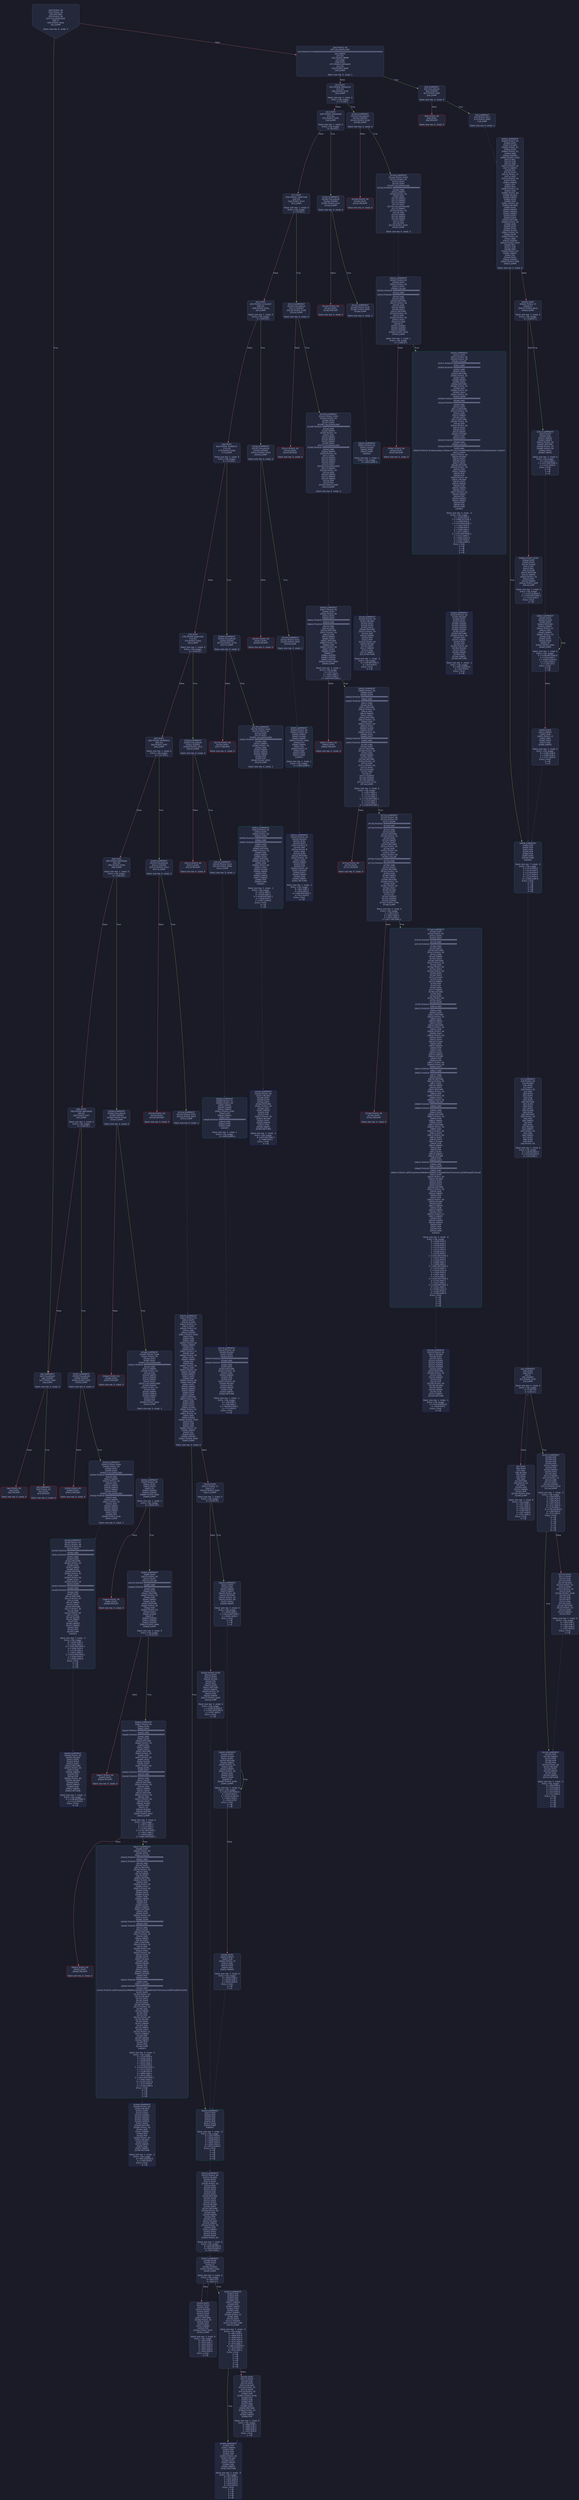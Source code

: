 digraph G {
    node [shape=box, style="filled, rounded", color="#565f89", fontcolor="#c0caf5", fontname="Helvetica", fillcolor="#24283b"];
    edge [color="#414868", fontcolor="#c0caf5", fontname="Helvetica"];
    bgcolor="#1a1b26";
    0 [ label = "[00] PUSH1 60
[02] PUSH1 40
[04] MSTORE
[05] PUSH1 04
[07] CALLDATASIZE
[08] LT
[09] PUSH2 00a4
[0c] JUMPI

Stack size req: 0, sizeΔ: 0
" shape = invhouse]
    1 [ label = "[0d] PUSH1 00
[0f] CALLDATALOAD
[10] PUSH29 0100000000000000000000000000000000000000000000000000000000
[2e] SWAP1
[2f] DIV
[30] PUSH4 ffffffff
[35] AND
[36] DUP1
[37] PUSH4 06fdde03
[3c] EQ
[3d] PUSH2 00b4
[40] JUMPI

Stack size req: 0, sizeΔ: 1
"]
    2 [ label = "[41] DUP1
[42] PUSH4 095ea7b3
[47] EQ
[48] PUSH2 0142
[4b] JUMPI

Stack size req: 1, sizeΔ: 0
Entry->Op usage:
	0->71:EQ:1
"]
    3 [ label = "[4c] DUP1
[4d] PUSH4 18160ddd
[52] EQ
[53] PUSH2 019c
[56] JUMPI

Stack size req: 1, sizeΔ: 0
Entry->Op usage:
	0->82:EQ:1
"]
    4 [ label = "[57] DUP1
[58] PUSH4 23b872dd
[5d] EQ
[5e] PUSH2 01c5
[61] JUMPI

Stack size req: 1, sizeΔ: 0
Entry->Op usage:
	0->93:EQ:1
"]
    5 [ label = "[62] DUP1
[63] PUSH4 313ce567
[68] EQ
[69] PUSH2 023e
[6c] JUMPI

Stack size req: 1, sizeΔ: 0
Entry->Op usage:
	0->104:EQ:1
"]
    6 [ label = "[6d] DUP1
[6e] PUSH4 70a08231
[73] EQ
[74] PUSH2 026d
[77] JUMPI

Stack size req: 1, sizeΔ: 0
Entry->Op usage:
	0->115:EQ:1
"]
    7 [ label = "[78] DUP1
[79] PUSH4 8da5cb5b
[7e] EQ
[7f] PUSH2 02ba
[82] JUMPI

Stack size req: 1, sizeΔ: 0
Entry->Op usage:
	0->126:EQ:1
"]
    8 [ label = "[83] DUP1
[84] PUSH4 95d89b41
[89] EQ
[8a] PUSH2 030f
[8d] JUMPI

Stack size req: 1, sizeΔ: 0
Entry->Op usage:
	0->137:EQ:1
"]
    9 [ label = "[8e] DUP1
[8f] PUSH4 a9059cbb
[94] EQ
[95] PUSH2 039d
[98] JUMPI

Stack size req: 1, sizeΔ: 0
Entry->Op usage:
	0->148:EQ:1
"]
    10 [ label = "[99] DUP1
[9a] PUSH4 dd62ed3e
[9f] EQ
[a0] PUSH2 03f7
[a3] JUMPI

Stack size req: 1, sizeΔ: 0
Entry->Op usage:
	0->159:EQ:1
"]
    11 [ label = "[a4] JUMPDEST
[a5] CALLVALUE
[a6] ISZERO
[a7] PUSH2 00af
[aa] JUMPI

Stack size req: 0, sizeΔ: 0
"]
    12 [ label = "[ab] PUSH1 00
[ad] DUP1
[ae] REVERT

Stack size req: 0, sizeΔ: 0
" color = "red"]
    13 [ label = "[af] JUMPDEST
[b0] PUSH1 00
[b2] DUP1
[b3] REVERT

Stack size req: 0, sizeΔ: 0
" color = "red"]
    14 [ label = "[b4] JUMPDEST
[b5] CALLVALUE
[b6] ISZERO
[b7] PUSH2 00bf
[ba] JUMPI

Stack size req: 0, sizeΔ: 0
"]
    15 [ label = "[bb] PUSH1 00
[bd] DUP1
[be] REVERT

Stack size req: 0, sizeΔ: 0
" color = "red"]
    16 [ label = "[bf] JUMPDEST
[c0] PUSH2 00c7
[c3] PUSH2 0463
[c6] JUMP

Stack size req: 0, sizeΔ: 1
"]
    17 [ label = "[c7] JUMPDEST
[c8] PUSH1 40
[ca] MLOAD
[cb] DUP1
[cc] DUP1
[cd] PUSH1 20
[cf] ADD
[d0] DUP3
[d1] DUP2
[d2] SUB
[d3] DUP3
[d4] MSTORE
[d5] DUP4
[d6] DUP2
[d7] DUP2
[d8] MLOAD
[d9] DUP2
[da] MSTORE
[db] PUSH1 20
[dd] ADD
[de] SWAP2
[df] POP
[e0] DUP1
[e1] MLOAD
[e2] SWAP1
[e3] PUSH1 20
[e5] ADD
[e6] SWAP1
[e7] DUP1
[e8] DUP4
[e9] DUP4
[ea] PUSH1 00

Stack size req: 1, sizeΔ: 9
Entry->Op usage:
	0->216:MLOAD:0
	0->225:MLOAD:0
	0->229:ADD:1
"]
    18 [ label = "[ec] JUMPDEST
[ed] DUP4
[ee] DUP2
[ef] LT
[f0] ISZERO
[f1] PUSH2 0107
[f4] JUMPI

Stack size req: 4, sizeΔ: 0
Entry->Op usage:
	0->239:LT:0
	3->239:LT:1
"]
    19 [ label = "[f5] DUP1
[f6] DUP3
[f7] ADD
[f8] MLOAD
[f9] DUP2
[fa] DUP5
[fb] ADD
[fc] MSTORE
[fd] PUSH1 20
[ff] DUP2
[0100] ADD
[0101] SWAP1
[0102] POP
[0103] PUSH2 00ec
[0106] JUMP

Stack size req: 3, sizeΔ: 0
Entry->Op usage:
	0->247:ADD:1
	0->251:ADD:1
	0->256:ADD:0
	0->258:POP:0
	1->247:ADD:0
	2->251:ADD:0
Entry->Exit:
	0->😵
"]
    20 [ label = "[0107] JUMPDEST
[0108] POP
[0109] POP
[010a] POP
[010b] POP
[010c] SWAP1
[010d] POP
[010e] SWAP1
[010f] DUP2
[0110] ADD
[0111] SWAP1
[0112] PUSH1 1f
[0114] AND
[0115] DUP1
[0116] ISZERO
[0117] PUSH2 0134
[011a] JUMPI

Stack size req: 7, sizeΔ: -5
Entry->Op usage:
	0->264:POP:0
	1->265:POP:0
	2->266:POP:0
	3->267:POP:0
	4->272:ADD:0
	4->276:AND:1
	4->278:ISZERO:0
	5->269:POP:0
	6->272:ADD:1
Entry->Exit:
	0->😵
	1->😵
	2->😵
	3->😵
	4->0
	5->😵
	6->😵
"]
    21 [ label = "[011b] DUP1
[011c] DUP3
[011d] SUB
[011e] DUP1
[011f] MLOAD
[0120] PUSH1 01
[0122] DUP4
[0123] PUSH1 20
[0125] SUB
[0126] PUSH2 0100
[0129] EXP
[012a] SUB
[012b] NOT
[012c] AND
[012d] DUP2
[012e] MSTORE
[012f] PUSH1 20
[0131] ADD
[0132] SWAP2
[0133] POP

Stack size req: 2, sizeΔ: 0
Entry->Op usage:
	0->285:SUB:1
	0->293:SUB:1
	1->285:SUB:0
	1->307:POP:0
Entry->Exit:
	1->😵
"]
    22 [ label = "[0134] JUMPDEST
[0135] POP
[0136] SWAP3
[0137] POP
[0138] POP
[0139] POP
[013a] PUSH1 40
[013c] MLOAD
[013d] DUP1
[013e] SWAP2
[013f] SUB
[0140] SWAP1
[0141] RETURN

Stack size req: 5, sizeΔ: -5
Entry->Op usage:
	0->309:POP:0
	1->319:SUB:0
	2->312:POP:0
	3->313:POP:0
	4->311:POP:0
Entry->Exit:
	0->😵
	1->😵
	2->😵
	3->😵
	4->😵
" color = "darkblue"]
    23 [ label = "[0142] JUMPDEST
[0143] CALLVALUE
[0144] ISZERO
[0145] PUSH2 014d
[0148] JUMPI

Stack size req: 0, sizeΔ: 0
"]
    24 [ label = "[0149] PUSH1 00
[014b] DUP1
[014c] REVERT

Stack size req: 0, sizeΔ: 0
" color = "red"]
    25 [ label = "[014d] JUMPDEST
[014e] PUSH2 0182
[0151] PUSH1 04
[0153] DUP1
[0154] DUP1
[0155] CALLDATALOAD
[0156] PUSH20 ffffffffffffffffffffffffffffffffffffffff
[016b] AND
[016c] SWAP1
[016d] PUSH1 20
[016f] ADD
[0170] SWAP1
[0171] SWAP2
[0172] SWAP1
[0173] DUP1
[0174] CALLDATALOAD
[0175] SWAP1
[0176] PUSH1 20
[0178] ADD
[0179] SWAP1
[017a] SWAP2
[017b] SWAP1
[017c] POP
[017d] POP
[017e] PUSH2 0501
[0181] JUMP

Stack size req: 0, sizeΔ: 3
"]
    26 [ label = "[0182] JUMPDEST
[0183] PUSH1 40
[0185] MLOAD
[0186] DUP1
[0187] DUP3
[0188] ISZERO
[0189] ISZERO
[018a] ISZERO
[018b] ISZERO
[018c] DUP2
[018d] MSTORE
[018e] PUSH1 20
[0190] ADD
[0191] SWAP2
[0192] POP
[0193] POP
[0194] PUSH1 40
[0196] MLOAD
[0197] DUP1
[0198] SWAP2
[0199] SUB
[019a] SWAP1
[019b] RETURN

Stack size req: 1, sizeΔ: -1
Entry->Op usage:
	0->392:ISZERO:0
	0->402:POP:0
Entry->Exit:
	0->😵
" color = "darkblue"]
    27 [ label = "[019c] JUMPDEST
[019d] CALLVALUE
[019e] ISZERO
[019f] PUSH2 01a7
[01a2] JUMPI

Stack size req: 0, sizeΔ: 0
"]
    28 [ label = "[01a3] PUSH1 00
[01a5] DUP1
[01a6] REVERT

Stack size req: 0, sizeΔ: 0
" color = "red"]
    29 [ label = "[01a7] JUMPDEST
[01a8] PUSH2 01af
[01ab] PUSH2 0640
[01ae] JUMP

Stack size req: 0, sizeΔ: 1
"]
    30 [ label = "[01af] JUMPDEST
[01b0] PUSH1 40
[01b2] MLOAD
[01b3] DUP1
[01b4] DUP3
[01b5] DUP2
[01b6] MSTORE
[01b7] PUSH1 20
[01b9] ADD
[01ba] SWAP2
[01bb] POP
[01bc] POP
[01bd] PUSH1 40
[01bf] MLOAD
[01c0] DUP1
[01c1] SWAP2
[01c2] SUB
[01c3] SWAP1
[01c4] RETURN

Stack size req: 1, sizeΔ: -1
Entry->Op usage:
	0->438:MSTORE:1
	0->443:POP:0
Entry->Exit:
	0->😵
" color = "darkblue"]
    31 [ label = "[01c5] JUMPDEST
[01c6] CALLVALUE
[01c7] ISZERO
[01c8] PUSH2 01d0
[01cb] JUMPI

Stack size req: 0, sizeΔ: 0
"]
    32 [ label = "[01cc] PUSH1 00
[01ce] DUP1
[01cf] REVERT

Stack size req: 0, sizeΔ: 0
" color = "red"]
    33 [ label = "[01d0] JUMPDEST
[01d1] PUSH2 0224
[01d4] PUSH1 04
[01d6] DUP1
[01d7] DUP1
[01d8] CALLDATALOAD
[01d9] PUSH20 ffffffffffffffffffffffffffffffffffffffff
[01ee] AND
[01ef] SWAP1
[01f0] PUSH1 20
[01f2] ADD
[01f3] SWAP1
[01f4] SWAP2
[01f5] SWAP1
[01f6] DUP1
[01f7] CALLDATALOAD
[01f8] PUSH20 ffffffffffffffffffffffffffffffffffffffff
[020d] AND
[020e] SWAP1
[020f] PUSH1 20
[0211] ADD
[0212] SWAP1
[0213] SWAP2
[0214] SWAP1
[0215] DUP1
[0216] CALLDATALOAD
[0217] SWAP1
[0218] PUSH1 20
[021a] ADD
[021b] SWAP1
[021c] SWAP2
[021d] SWAP1
[021e] POP
[021f] POP
[0220] PUSH2 0646
[0223] JUMP

Stack size req: 0, sizeΔ: 4
"]
    34 [ label = "[0224] JUMPDEST
[0225] PUSH1 40
[0227] MLOAD
[0228] DUP1
[0229] DUP3
[022a] ISZERO
[022b] ISZERO
[022c] ISZERO
[022d] ISZERO
[022e] DUP2
[022f] MSTORE
[0230] PUSH1 20
[0232] ADD
[0233] SWAP2
[0234] POP
[0235] POP
[0236] PUSH1 40
[0238] MLOAD
[0239] DUP1
[023a] SWAP2
[023b] SUB
[023c] SWAP1
[023d] RETURN

Stack size req: 1, sizeΔ: -1
Entry->Op usage:
	0->554:ISZERO:0
	0->564:POP:0
Entry->Exit:
	0->😵
" color = "darkblue"]
    35 [ label = "[023e] JUMPDEST
[023f] CALLVALUE
[0240] ISZERO
[0241] PUSH2 0249
[0244] JUMPI

Stack size req: 0, sizeΔ: 0
"]
    36 [ label = "[0245] PUSH1 00
[0247] DUP1
[0248] REVERT

Stack size req: 0, sizeΔ: 0
" color = "red"]
    37 [ label = "[0249] JUMPDEST
[024a] PUSH2 0251
[024d] PUSH2 093f
[0250] JUMP

Stack size req: 0, sizeΔ: 1
"]
    38 [ label = "[0251] JUMPDEST
[0252] PUSH1 40
[0254] MLOAD
[0255] DUP1
[0256] DUP3
[0257] PUSH1 ff
[0259] AND
[025a] PUSH1 ff
[025c] AND
[025d] DUP2
[025e] MSTORE
[025f] PUSH1 20
[0261] ADD
[0262] SWAP2
[0263] POP
[0264] POP
[0265] PUSH1 40
[0267] MLOAD
[0268] DUP1
[0269] SWAP2
[026a] SUB
[026b] SWAP1
[026c] RETURN

Stack size req: 1, sizeΔ: -1
Entry->Op usage:
	0->601:AND:1
	0->604:AND:1
	0->606:MSTORE:1
	0->611:POP:0
Entry->Exit:
	0->😵
" color = "darkblue"]
    39 [ label = "[026d] JUMPDEST
[026e] CALLVALUE
[026f] ISZERO
[0270] PUSH2 0278
[0273] JUMPI

Stack size req: 0, sizeΔ: 0
"]
    40 [ label = "[0274] PUSH1 00
[0276] DUP1
[0277] REVERT

Stack size req: 0, sizeΔ: 0
" color = "red"]
    41 [ label = "[0278] JUMPDEST
[0279] PUSH2 02a4
[027c] PUSH1 04
[027e] DUP1
[027f] DUP1
[0280] CALLDATALOAD
[0281] PUSH20 ffffffffffffffffffffffffffffffffffffffff
[0296] AND
[0297] SWAP1
[0298] PUSH1 20
[029a] ADD
[029b] SWAP1
[029c] SWAP2
[029d] SWAP1
[029e] POP
[029f] POP
[02a0] PUSH2 0952
[02a3] JUMP

Stack size req: 0, sizeΔ: 2
"]
    42 [ label = "[02a4] JUMPDEST
[02a5] PUSH1 40
[02a7] MLOAD
[02a8] DUP1
[02a9] DUP3
[02aa] DUP2
[02ab] MSTORE
[02ac] PUSH1 20
[02ae] ADD
[02af] SWAP2
[02b0] POP
[02b1] POP
[02b2] PUSH1 40
[02b4] MLOAD
[02b5] DUP1
[02b6] SWAP2
[02b7] SUB
[02b8] SWAP1
[02b9] RETURN

Stack size req: 1, sizeΔ: -1
Entry->Op usage:
	0->683:MSTORE:1
	0->688:POP:0
Entry->Exit:
	0->😵
" color = "darkblue"]
    43 [ label = "[02ba] JUMPDEST
[02bb] CALLVALUE
[02bc] ISZERO
[02bd] PUSH2 02c5
[02c0] JUMPI

Stack size req: 0, sizeΔ: 0
"]
    44 [ label = "[02c1] PUSH1 00
[02c3] DUP1
[02c4] REVERT

Stack size req: 0, sizeΔ: 0
" color = "red"]
    45 [ label = "[02c5] JUMPDEST
[02c6] PUSH2 02cd
[02c9] PUSH2 099a
[02cc] JUMP

Stack size req: 0, sizeΔ: 1
"]
    46 [ label = "[02cd] JUMPDEST
[02ce] PUSH1 40
[02d0] MLOAD
[02d1] DUP1
[02d2] DUP3
[02d3] PUSH20 ffffffffffffffffffffffffffffffffffffffff
[02e8] AND
[02e9] PUSH20 ffffffffffffffffffffffffffffffffffffffff
[02fe] AND
[02ff] DUP2
[0300] MSTORE
[0301] PUSH1 20
[0303] ADD
[0304] SWAP2
[0305] POP
[0306] POP
[0307] PUSH1 40
[0309] MLOAD
[030a] DUP1
[030b] SWAP2
[030c] SUB
[030d] SWAP1
[030e] RETURN

Stack size req: 1, sizeΔ: -1
Entry->Op usage:
	0->744:AND:1
	0->766:AND:1
	0->768:MSTORE:1
	0->773:POP:0
Entry->Exit:
	0->😵
" color = "darkblue"]
    47 [ label = "[030f] JUMPDEST
[0310] CALLVALUE
[0311] ISZERO
[0312] PUSH2 031a
[0315] JUMPI

Stack size req: 0, sizeΔ: 0
"]
    48 [ label = "[0316] PUSH1 00
[0318] DUP1
[0319] REVERT

Stack size req: 0, sizeΔ: 0
" color = "red"]
    49 [ label = "[031a] JUMPDEST
[031b] PUSH2 0322
[031e] PUSH2 09c0
[0321] JUMP

Stack size req: 0, sizeΔ: 1
"]
    50 [ label = "[0322] JUMPDEST
[0323] PUSH1 40
[0325] MLOAD
[0326] DUP1
[0327] DUP1
[0328] PUSH1 20
[032a] ADD
[032b] DUP3
[032c] DUP2
[032d] SUB
[032e] DUP3
[032f] MSTORE
[0330] DUP4
[0331] DUP2
[0332] DUP2
[0333] MLOAD
[0334] DUP2
[0335] MSTORE
[0336] PUSH1 20
[0338] ADD
[0339] SWAP2
[033a] POP
[033b] DUP1
[033c] MLOAD
[033d] SWAP1
[033e] PUSH1 20
[0340] ADD
[0341] SWAP1
[0342] DUP1
[0343] DUP4
[0344] DUP4
[0345] PUSH1 00

Stack size req: 1, sizeΔ: 9
Entry->Op usage:
	0->819:MLOAD:0
	0->828:MLOAD:0
	0->832:ADD:1
"]
    51 [ label = "[0347] JUMPDEST
[0348] DUP4
[0349] DUP2
[034a] LT
[034b] ISZERO
[034c] PUSH2 0362
[034f] JUMPI

Stack size req: 4, sizeΔ: 0
Entry->Op usage:
	0->842:LT:0
	3->842:LT:1
"]
    52 [ label = "[0350] DUP1
[0351] DUP3
[0352] ADD
[0353] MLOAD
[0354] DUP2
[0355] DUP5
[0356] ADD
[0357] MSTORE
[0358] PUSH1 20
[035a] DUP2
[035b] ADD
[035c] SWAP1
[035d] POP
[035e] PUSH2 0347
[0361] JUMP

Stack size req: 3, sizeΔ: 0
Entry->Op usage:
	0->850:ADD:1
	0->854:ADD:1
	0->859:ADD:0
	0->861:POP:0
	1->850:ADD:0
	2->854:ADD:0
Entry->Exit:
	0->😵
"]
    53 [ label = "[0362] JUMPDEST
[0363] POP
[0364] POP
[0365] POP
[0366] POP
[0367] SWAP1
[0368] POP
[0369] SWAP1
[036a] DUP2
[036b] ADD
[036c] SWAP1
[036d] PUSH1 1f
[036f] AND
[0370] DUP1
[0371] ISZERO
[0372] PUSH2 038f
[0375] JUMPI

Stack size req: 7, sizeΔ: -5
Entry->Op usage:
	0->867:POP:0
	1->868:POP:0
	2->869:POP:0
	3->870:POP:0
	4->875:ADD:0
	4->879:AND:1
	4->881:ISZERO:0
	5->872:POP:0
	6->875:ADD:1
Entry->Exit:
	0->😵
	1->😵
	2->😵
	3->😵
	4->0
	5->😵
	6->😵
"]
    54 [ label = "[0376] DUP1
[0377] DUP3
[0378] SUB
[0379] DUP1
[037a] MLOAD
[037b] PUSH1 01
[037d] DUP4
[037e] PUSH1 20
[0380] SUB
[0381] PUSH2 0100
[0384] EXP
[0385] SUB
[0386] NOT
[0387] AND
[0388] DUP2
[0389] MSTORE
[038a] PUSH1 20
[038c] ADD
[038d] SWAP2
[038e] POP

Stack size req: 2, sizeΔ: 0
Entry->Op usage:
	0->888:SUB:1
	0->896:SUB:1
	1->888:SUB:0
	1->910:POP:0
Entry->Exit:
	1->😵
"]
    55 [ label = "[038f] JUMPDEST
[0390] POP
[0391] SWAP3
[0392] POP
[0393] POP
[0394] POP
[0395] PUSH1 40
[0397] MLOAD
[0398] DUP1
[0399] SWAP2
[039a] SUB
[039b] SWAP1
[039c] RETURN

Stack size req: 5, sizeΔ: -5
Entry->Op usage:
	0->912:POP:0
	1->922:SUB:0
	2->915:POP:0
	3->916:POP:0
	4->914:POP:0
Entry->Exit:
	0->😵
	1->😵
	2->😵
	3->😵
	4->😵
" color = "darkblue"]
    56 [ label = "[039d] JUMPDEST
[039e] CALLVALUE
[039f] ISZERO
[03a0] PUSH2 03a8
[03a3] JUMPI

Stack size req: 0, sizeΔ: 0
"]
    57 [ label = "[03a4] PUSH1 00
[03a6] DUP1
[03a7] REVERT

Stack size req: 0, sizeΔ: 0
" color = "red"]
    58 [ label = "[03a8] JUMPDEST
[03a9] PUSH2 03dd
[03ac] PUSH1 04
[03ae] DUP1
[03af] DUP1
[03b0] CALLDATALOAD
[03b1] PUSH20 ffffffffffffffffffffffffffffffffffffffff
[03c6] AND
[03c7] SWAP1
[03c8] PUSH1 20
[03ca] ADD
[03cb] SWAP1
[03cc] SWAP2
[03cd] SWAP1
[03ce] DUP1
[03cf] CALLDATALOAD
[03d0] SWAP1
[03d1] PUSH1 20
[03d3] ADD
[03d4] SWAP1
[03d5] SWAP2
[03d6] SWAP1
[03d7] POP
[03d8] POP
[03d9] PUSH2 0a5e
[03dc] JUMP

Stack size req: 0, sizeΔ: 3
"]
    59 [ label = "[03dd] JUMPDEST
[03de] PUSH1 40
[03e0] MLOAD
[03e1] DUP1
[03e2] DUP3
[03e3] ISZERO
[03e4] ISZERO
[03e5] ISZERO
[03e6] ISZERO
[03e7] DUP2
[03e8] MSTORE
[03e9] PUSH1 20
[03eb] ADD
[03ec] SWAP2
[03ed] POP
[03ee] POP
[03ef] PUSH1 40
[03f1] MLOAD
[03f2] DUP1
[03f3] SWAP2
[03f4] SUB
[03f5] SWAP1
[03f6] RETURN

Stack size req: 1, sizeΔ: -1
Entry->Op usage:
	0->995:ISZERO:0
	0->1005:POP:0
Entry->Exit:
	0->😵
" color = "darkblue"]
    60 [ label = "[03f7] JUMPDEST
[03f8] CALLVALUE
[03f9] ISZERO
[03fa] PUSH2 0402
[03fd] JUMPI

Stack size req: 0, sizeΔ: 0
"]
    61 [ label = "[03fe] PUSH1 00
[0400] DUP1
[0401] REVERT

Stack size req: 0, sizeΔ: 0
" color = "red"]
    62 [ label = "[0402] JUMPDEST
[0403] PUSH2 044d
[0406] PUSH1 04
[0408] DUP1
[0409] DUP1
[040a] CALLDATALOAD
[040b] PUSH20 ffffffffffffffffffffffffffffffffffffffff
[0420] AND
[0421] SWAP1
[0422] PUSH1 20
[0424] ADD
[0425] SWAP1
[0426] SWAP2
[0427] SWAP1
[0428] DUP1
[0429] CALLDATALOAD
[042a] PUSH20 ffffffffffffffffffffffffffffffffffffffff
[043f] AND
[0440] SWAP1
[0441] PUSH1 20
[0443] ADD
[0444] SWAP1
[0445] SWAP2
[0446] SWAP1
[0447] POP
[0448] POP
[0449] PUSH2 0c4e
[044c] JUMP

Stack size req: 0, sizeΔ: 3
"]
    63 [ label = "[044d] JUMPDEST
[044e] PUSH1 40
[0450] MLOAD
[0451] DUP1
[0452] DUP3
[0453] DUP2
[0454] MSTORE
[0455] PUSH1 20
[0457] ADD
[0458] SWAP2
[0459] POP
[045a] POP
[045b] PUSH1 40
[045d] MLOAD
[045e] DUP1
[045f] SWAP2
[0460] SUB
[0461] SWAP1
[0462] RETURN

Stack size req: 1, sizeΔ: -1
Entry->Op usage:
	0->1108:MSTORE:1
	0->1113:POP:0
Entry->Exit:
	0->😵
" color = "darkblue"]
    64 [ label = "[0463] JUMPDEST
[0464] PUSH1 02
[0466] DUP1
[0467] SLOAD
[0468] PUSH1 01
[046a] DUP2
[046b] PUSH1 01
[046d] AND
[046e] ISZERO
[046f] PUSH2 0100
[0472] MUL
[0473] SUB
[0474] AND
[0475] PUSH1 02
[0477] SWAP1
[0478] DIV
[0479] DUP1
[047a] PUSH1 1f
[047c] ADD
[047d] PUSH1 20
[047f] DUP1
[0480] SWAP2
[0481] DIV
[0482] MUL
[0483] PUSH1 20
[0485] ADD
[0486] PUSH1 40
[0488] MLOAD
[0489] SWAP1
[048a] DUP2
[048b] ADD
[048c] PUSH1 40
[048e] MSTORE
[048f] DUP1
[0490] SWAP3
[0491] SWAP2
[0492] SWAP1
[0493] DUP2
[0494] DUP2
[0495] MSTORE
[0496] PUSH1 20
[0498] ADD
[0499] DUP3
[049a] DUP1
[049b] SLOAD
[049c] PUSH1 01
[049e] DUP2
[049f] PUSH1 01
[04a1] AND
[04a2] ISZERO
[04a3] PUSH2 0100
[04a6] MUL
[04a7] SUB
[04a8] AND
[04a9] PUSH1 02
[04ab] SWAP1
[04ac] DIV
[04ad] DUP1
[04ae] ISZERO
[04af] PUSH2 04f9
[04b2] JUMPI

Stack size req: 0, sizeΔ: 6
"]
    65 [ label = "[04b3] DUP1
[04b4] PUSH1 1f
[04b6] LT
[04b7] PUSH2 04ce
[04ba] JUMPI

Stack size req: 1, sizeΔ: 0
Entry->Op usage:
	0->1206:LT:1
"]
    66 [ label = "[04bb] PUSH2 0100
[04be] DUP1
[04bf] DUP4
[04c0] SLOAD
[04c1] DIV
[04c2] MUL
[04c3] DUP4
[04c4] MSTORE
[04c5] SWAP2
[04c6] PUSH1 20
[04c8] ADD
[04c9] SWAP2
[04ca] PUSH2 04f9
[04cd] JUMP

Stack size req: 3, sizeΔ: 0
Entry->Op usage:
	1->1216:SLOAD:0
	2->1220:MSTORE:0
	2->1224:ADD:1
Entry->Exit:
	2->😵
"]
    67 [ label = "[04ce] JUMPDEST
[04cf] DUP3
[04d0] ADD
[04d1] SWAP2
[04d2] SWAP1
[04d3] PUSH1 00
[04d5] MSTORE
[04d6] PUSH1 20
[04d8] PUSH1 00
[04da] SHA3
[04db] SWAP1

Stack size req: 3, sizeΔ: 0
Entry->Op usage:
	0->1232:ADD:1
	1->1237:MSTORE:1
	2->1232:ADD:0
Entry->Exit:
	0->😵
	1->😵
	2->0
"]
    68 [ label = "[04dc] JUMPDEST
[04dd] DUP2
[04de] SLOAD
[04df] DUP2
[04e0] MSTORE
[04e1] SWAP1
[04e2] PUSH1 01
[04e4] ADD
[04e5] SWAP1
[04e6] PUSH1 20
[04e8] ADD
[04e9] DUP1
[04ea] DUP4
[04eb] GT
[04ec] PUSH2 04dc
[04ef] JUMPI

Stack size req: 3, sizeΔ: 0
Entry->Op usage:
	0->1248:MSTORE:0
	0->1256:ADD:1
	1->1246:SLOAD:0
	1->1252:ADD:1
	2->1259:GT:0
Entry->Exit:
	0->😵
	1->😵
"]
    69 [ label = "[04f0] DUP3
[04f1] SWAP1
[04f2] SUB
[04f3] PUSH1 1f
[04f5] AND
[04f6] DUP3
[04f7] ADD
[04f8] SWAP2

Stack size req: 3, sizeΔ: 0
Entry->Op usage:
	0->1266:SUB:0
	2->1266:SUB:1
	2->1271:ADD:0
Entry->Exit:
	0->😵
	2->0
"]
    70 [ label = "[04f9] JUMPDEST
[04fa] POP
[04fb] POP
[04fc] POP
[04fd] POP
[04fe] POP
[04ff] DUP2
[0500] JUMP
Indirect!

Stack size req: 7, sizeΔ: -5
Entry->Op usage:
	0->1274:POP:0
	1->1275:POP:0
	2->1276:POP:0
	3->1277:POP:0
	4->1278:POP:0
	6->1280:JUMP:0
Entry->Exit:
	0->😵
	1->😵
	2->😵
	3->😵
	4->😵
" color = "teal"]
    71 [ label = "[0501] JUMPDEST
[0502] PUSH1 00
[0504] DUP2
[0505] PUSH1 00
[0507] DUP1
[0508] CALLER
[0509] PUSH20 ffffffffffffffffffffffffffffffffffffffff
[051e] AND
[051f] PUSH20 ffffffffffffffffffffffffffffffffffffffff
[0534] AND
[0535] DUP2
[0536] MSTORE
[0537] PUSH1 20
[0539] ADD
[053a] SWAP1
[053b] DUP2
[053c] MSTORE
[053d] PUSH1 20
[053f] ADD
[0540] PUSH1 00
[0542] SHA3
[0543] SLOAD
[0544] LT
[0545] ISZERO
[0546] ISZERO
[0547] ISZERO
[0548] PUSH2 0550
[054b] JUMPI

Stack size req: 1, sizeΔ: 1
Entry->Op usage:
	0->1348:LT:1
"]
    72 [ label = "[054c] PUSH1 00
[054e] DUP1
[054f] REVERT

Stack size req: 0, sizeΔ: 0
" color = "red"]
    73 [ label = "[0550] JUMPDEST
[0551] DUP2
[0552] PUSH1 06
[0554] PUSH1 00
[0556] CALLER
[0557] PUSH20 ffffffffffffffffffffffffffffffffffffffff
[056c] AND
[056d] PUSH20 ffffffffffffffffffffffffffffffffffffffff
[0582] AND
[0583] DUP2
[0584] MSTORE
[0585] PUSH1 20
[0587] ADD
[0588] SWAP1
[0589] DUP2
[058a] MSTORE
[058b] PUSH1 20
[058d] ADD
[058e] PUSH1 00
[0590] SHA3
[0591] PUSH1 00
[0593] DUP6
[0594] PUSH20 ffffffffffffffffffffffffffffffffffffffff
[05a9] AND
[05aa] PUSH20 ffffffffffffffffffffffffffffffffffffffff
[05bf] AND
[05c0] DUP2
[05c1] MSTORE
[05c2] PUSH1 20
[05c4] ADD
[05c5] SWAP1
[05c6] DUP2
[05c7] MSTORE
[05c8] PUSH1 20
[05ca] ADD
[05cb] PUSH1 00
[05cd] SHA3
[05ce] DUP2
[05cf] SWAP1
[05d0] SSTORE
[05d1] POP
[05d2] DUP3
[05d3] PUSH20 ffffffffffffffffffffffffffffffffffffffff
[05e8] AND
[05e9] CALLER
[05ea] PUSH20 ffffffffffffffffffffffffffffffffffffffff
[05ff] AND
[0600] PUSH32 8c5be1e5ebec7d5bd14f71427d1e84f3dd0314c0f7b2291e5b200ac8c7c3b925
[0621] DUP5
[0622] PUSH1 40
[0624] MLOAD
[0625] DUP1
[0626] DUP3
[0627] DUP2
[0628] MSTORE
[0629] PUSH1 20
[062b] ADD
[062c] SWAP2
[062d] POP
[062e] POP
[062f] PUSH1 40
[0631] MLOAD
[0632] DUP1
[0633] SWAP2
[0634] SUB
[0635] SWAP1
[0636] LOG3
[0637] PUSH1 01
[0639] SWAP1
[063a] POP
[063b] SWAP3
[063c] SWAP2
[063d] POP
[063e] POP
[063f] JUMP
Indirect!

Stack size req: 4, sizeΔ: -3
Entry->Op usage:
	0->1594:POP:0
	1->1488:SSTORE:1
	1->1489:POP:0
	1->1576:MSTORE:1
	1->1581:POP:0
	1->1598:POP:0
	2->1449:AND:1
	2->1471:AND:1
	2->1473:MSTORE:1
	2->1512:AND:1
	2->1590:LOG3:4
	2->1597:POP:0
	3->1599:JUMP:0
Entry->Exit:
	0->😵
	1->😵
	2->😵
	3->😵
" color = "teal"]
    74 [ label = "[0640] JUMPDEST
[0641] PUSH1 05
[0643] SLOAD
[0644] DUP2
[0645] JUMP
Indirect!

Stack size req: 1, sizeΔ: 1
Entry->Op usage:
	0->1605:JUMP:0
" color = "teal"]
    75 [ label = "[0646] JUMPDEST
[0647] PUSH1 00
[0649] DUP2
[064a] PUSH1 00
[064c] DUP1
[064d] DUP7
[064e] PUSH20 ffffffffffffffffffffffffffffffffffffffff
[0663] AND
[0664] PUSH20 ffffffffffffffffffffffffffffffffffffffff
[0679] AND
[067a] DUP2
[067b] MSTORE
[067c] PUSH1 20
[067e] ADD
[067f] SWAP1
[0680] DUP2
[0681] MSTORE
[0682] PUSH1 20
[0684] ADD
[0685] PUSH1 00
[0687] SHA3
[0688] SLOAD
[0689] LT
[068a] ISZERO
[068b] ISZERO
[068c] ISZERO
[068d] PUSH2 0695
[0690] JUMPI

Stack size req: 3, sizeΔ: 1
Entry->Op usage:
	0->1673:LT:1
	2->1635:AND:1
	2->1657:AND:1
	2->1659:MSTORE:1
"]
    76 [ label = "[0691] PUSH1 00
[0693] DUP1
[0694] REVERT

Stack size req: 0, sizeΔ: 0
" color = "red"]
    77 [ label = "[0695] JUMPDEST
[0696] PUSH1 00
[0698] DUP1
[0699] DUP5
[069a] PUSH20 ffffffffffffffffffffffffffffffffffffffff
[06af] AND
[06b0] PUSH20 ffffffffffffffffffffffffffffffffffffffff
[06c5] AND
[06c6] DUP2
[06c7] MSTORE
[06c8] PUSH1 20
[06ca] ADD
[06cb] SWAP1
[06cc] DUP2
[06cd] MSTORE
[06ce] PUSH1 20
[06d0] ADD
[06d1] PUSH1 00
[06d3] SHA3
[06d4] SLOAD
[06d5] DUP3
[06d6] PUSH1 00
[06d8] DUP1
[06d9] DUP7
[06da] PUSH20 ffffffffffffffffffffffffffffffffffffffff
[06ef] AND
[06f0] PUSH20 ffffffffffffffffffffffffffffffffffffffff
[0705] AND
[0706] DUP2
[0707] MSTORE
[0708] PUSH1 20
[070a] ADD
[070b] SWAP1
[070c] DUP2
[070d] MSTORE
[070e] PUSH1 20
[0710] ADD
[0711] PUSH1 00
[0713] SHA3
[0714] SLOAD
[0715] ADD
[0716] LT
[0717] ISZERO
[0718] ISZERO
[0719] ISZERO
[071a] PUSH2 0722
[071d] JUMPI

Stack size req: 3, sizeΔ: 0
Entry->Op usage:
	1->1813:ADD:1
	2->1711:AND:1
	2->1733:AND:1
	2->1735:MSTORE:1
	2->1775:AND:1
	2->1797:AND:1
	2->1799:MSTORE:1
"]
    78 [ label = "[071e] PUSH1 00
[0720] DUP1
[0721] REVERT

Stack size req: 0, sizeΔ: 0
" color = "red"]
    79 [ label = "[0722] JUMPDEST
[0723] PUSH1 06
[0725] PUSH1 00
[0727] DUP6
[0728] PUSH20 ffffffffffffffffffffffffffffffffffffffff
[073d] AND
[073e] PUSH20 ffffffffffffffffffffffffffffffffffffffff
[0753] AND
[0754] DUP2
[0755] MSTORE
[0756] PUSH1 20
[0758] ADD
[0759] SWAP1
[075a] DUP2
[075b] MSTORE
[075c] PUSH1 20
[075e] ADD
[075f] PUSH1 00
[0761] SHA3
[0762] PUSH1 00
[0764] CALLER
[0765] PUSH20 ffffffffffffffffffffffffffffffffffffffff
[077a] AND
[077b] PUSH20 ffffffffffffffffffffffffffffffffffffffff
[0790] AND
[0791] DUP2
[0792] MSTORE
[0793] PUSH1 20
[0795] ADD
[0796] SWAP1
[0797] DUP2
[0798] MSTORE
[0799] PUSH1 20
[079b] ADD
[079c] PUSH1 00
[079e] SHA3
[079f] SLOAD
[07a0] DUP3
[07a1] GT
[07a2] ISZERO
[07a3] ISZERO
[07a4] ISZERO
[07a5] PUSH2 07ad
[07a8] JUMPI

Stack size req: 4, sizeΔ: 0
Entry->Op usage:
	1->1953:GT:0
	3->1853:AND:1
	3->1875:AND:1
	3->1877:MSTORE:1
"]
    80 [ label = "[07a9] PUSH1 00
[07ab] DUP1
[07ac] REVERT

Stack size req: 0, sizeΔ: 0
" color = "red"]
    81 [ label = "[07ad] JUMPDEST
[07ae] DUP2
[07af] PUSH1 00
[07b1] DUP1
[07b2] DUP7
[07b3] PUSH20 ffffffffffffffffffffffffffffffffffffffff
[07c8] AND
[07c9] PUSH20 ffffffffffffffffffffffffffffffffffffffff
[07de] AND
[07df] DUP2
[07e0] MSTORE
[07e1] PUSH1 20
[07e3] ADD
[07e4] SWAP1
[07e5] DUP2
[07e6] MSTORE
[07e7] PUSH1 20
[07e9] ADD
[07ea] PUSH1 00
[07ec] SHA3
[07ed] PUSH1 00
[07ef] DUP3
[07f0] DUP3
[07f1] SLOAD
[07f2] SUB
[07f3] SWAP3
[07f4] POP
[07f5] POP
[07f6] DUP2
[07f7] SWAP1
[07f8] SSTORE
[07f9] POP
[07fa] DUP2
[07fb] PUSH1 00
[07fd] DUP1
[07fe] DUP6
[07ff] PUSH20 ffffffffffffffffffffffffffffffffffffffff
[0814] AND
[0815] PUSH20 ffffffffffffffffffffffffffffffffffffffff
[082a] AND
[082b] DUP2
[082c] MSTORE
[082d] PUSH1 20
[082f] ADD
[0830] SWAP1
[0831] DUP2
[0832] MSTORE
[0833] PUSH1 20
[0835] ADD
[0836] PUSH1 00
[0838] SHA3
[0839] PUSH1 00
[083b] DUP3
[083c] DUP3
[083d] SLOAD
[083e] ADD
[083f] SWAP3
[0840] POP
[0841] POP
[0842] DUP2
[0843] SWAP1
[0844] SSTORE
[0845] POP
[0846] DUP2
[0847] PUSH1 06
[0849] PUSH1 00
[084b] DUP7
[084c] PUSH20 ffffffffffffffffffffffffffffffffffffffff
[0861] AND
[0862] PUSH20 ffffffffffffffffffffffffffffffffffffffff
[0877] AND
[0878] DUP2
[0879] MSTORE
[087a] PUSH1 20
[087c] ADD
[087d] SWAP1
[087e] DUP2
[087f] MSTORE
[0880] PUSH1 20
[0882] ADD
[0883] PUSH1 00
[0885] SHA3
[0886] PUSH1 00
[0888] CALLER
[0889] PUSH20 ffffffffffffffffffffffffffffffffffffffff
[089e] AND
[089f] PUSH20 ffffffffffffffffffffffffffffffffffffffff
[08b4] AND
[08b5] DUP2
[08b6] MSTORE
[08b7] PUSH1 20
[08b9] ADD
[08ba] SWAP1
[08bb] DUP2
[08bc] MSTORE
[08bd] PUSH1 20
[08bf] ADD
[08c0] PUSH1 00
[08c2] SHA3
[08c3] PUSH1 00
[08c5] DUP3
[08c6] DUP3
[08c7] SLOAD
[08c8] SUB
[08c9] SWAP3
[08ca] POP
[08cb] POP
[08cc] DUP2
[08cd] SWAP1
[08ce] SSTORE
[08cf] POP
[08d0] DUP3
[08d1] PUSH20 ffffffffffffffffffffffffffffffffffffffff
[08e6] AND
[08e7] DUP5
[08e8] PUSH20 ffffffffffffffffffffffffffffffffffffffff
[08fd] AND
[08fe] PUSH32 ddf252ad1be2c89b69c2b068fc378daa952ba7f163c4a11628f55a4df523b3ef
[091f] DUP5
[0920] PUSH1 40
[0922] MLOAD
[0923] DUP1
[0924] DUP3
[0925] DUP2
[0926] MSTORE
[0927] PUSH1 20
[0929] ADD
[092a] SWAP2
[092b] POP
[092c] POP
[092d] PUSH1 40
[092f] MLOAD
[0930] DUP1
[0931] SWAP2
[0932] SUB
[0933] SWAP1
[0934] LOG3
[0935] PUSH1 01
[0937] SWAP1
[0938] POP
[0939] SWAP4
[093a] SWAP3
[093b] POP
[093c] POP
[093d] POP
[093e] JUMP
Indirect!

Stack size req: 5, sizeΔ: -4
Entry->Op usage:
	0->2360:POP:0
	1->2034:SUB:1
	1->2036:POP:0
	1->2110:ADD:1
	1->2112:POP:0
	1->2248:SUB:1
	1->2250:POP:0
	1->2342:MSTORE:1
	1->2347:POP:0
	1->2364:POP:0
	2->2068:AND:1
	2->2090:AND:1
	2->2092:MSTORE:1
	2->2278:AND:1
	2->2356:LOG3:4
	2->2365:POP:0
	3->1992:AND:1
	3->2014:AND:1
	3->2016:MSTORE:1
	3->2145:AND:1
	3->2167:AND:1
	3->2169:MSTORE:1
	3->2301:AND:1
	3->2356:LOG3:3
	3->2363:POP:0
	4->2366:JUMP:0
Entry->Exit:
	0->😵
	1->😵
	2->😵
	3->😵
	4->😵
" color = "teal"]
    82 [ label = "[093f] JUMPDEST
[0940] PUSH1 04
[0942] PUSH1 00
[0944] SWAP1
[0945] SLOAD
[0946] SWAP1
[0947] PUSH2 0100
[094a] EXP
[094b] SWAP1
[094c] DIV
[094d] PUSH1 ff
[094f] AND
[0950] DUP2
[0951] JUMP
Indirect!

Stack size req: 1, sizeΔ: 1
Entry->Op usage:
	0->2385:JUMP:0
" color = "teal"]
    83 [ label = "[0952] JUMPDEST
[0953] PUSH1 00
[0955] DUP1
[0956] PUSH1 00
[0958] DUP4
[0959] PUSH20 ffffffffffffffffffffffffffffffffffffffff
[096e] AND
[096f] PUSH20 ffffffffffffffffffffffffffffffffffffffff
[0984] AND
[0985] DUP2
[0986] MSTORE
[0987] PUSH1 20
[0989] ADD
[098a] SWAP1
[098b] DUP2
[098c] MSTORE
[098d] PUSH1 20
[098f] ADD
[0990] PUSH1 00
[0992] SHA3
[0993] SLOAD
[0994] SWAP1
[0995] POP
[0996] SWAP2
[0997] SWAP1
[0998] POP
[0999] JUMP
Indirect!

Stack size req: 2, sizeΔ: -1
Entry->Op usage:
	0->2414:AND:1
	0->2436:AND:1
	0->2438:MSTORE:1
	0->2456:POP:0
	1->2457:JUMP:0
Entry->Exit:
	0->😵
	1->😵
" color = "teal"]
    84 [ label = "[099a] JUMPDEST
[099b] PUSH1 01
[099d] PUSH1 00
[099f] SWAP1
[09a0] SLOAD
[09a1] SWAP1
[09a2] PUSH2 0100
[09a5] EXP
[09a6] SWAP1
[09a7] DIV
[09a8] PUSH20 ffffffffffffffffffffffffffffffffffffffff
[09bd] AND
[09be] DUP2
[09bf] JUMP
Indirect!

Stack size req: 1, sizeΔ: 1
Entry->Op usage:
	0->2495:JUMP:0
" color = "teal"]
    85 [ label = "[09c0] JUMPDEST
[09c1] PUSH1 03
[09c3] DUP1
[09c4] SLOAD
[09c5] PUSH1 01
[09c7] DUP2
[09c8] PUSH1 01
[09ca] AND
[09cb] ISZERO
[09cc] PUSH2 0100
[09cf] MUL
[09d0] SUB
[09d1] AND
[09d2] PUSH1 02
[09d4] SWAP1
[09d5] DIV
[09d6] DUP1
[09d7] PUSH1 1f
[09d9] ADD
[09da] PUSH1 20
[09dc] DUP1
[09dd] SWAP2
[09de] DIV
[09df] MUL
[09e0] PUSH1 20
[09e2] ADD
[09e3] PUSH1 40
[09e5] MLOAD
[09e6] SWAP1
[09e7] DUP2
[09e8] ADD
[09e9] PUSH1 40
[09eb] MSTORE
[09ec] DUP1
[09ed] SWAP3
[09ee] SWAP2
[09ef] SWAP1
[09f0] DUP2
[09f1] DUP2
[09f2] MSTORE
[09f3] PUSH1 20
[09f5] ADD
[09f6] DUP3
[09f7] DUP1
[09f8] SLOAD
[09f9] PUSH1 01
[09fb] DUP2
[09fc] PUSH1 01
[09fe] AND
[09ff] ISZERO
[0a00] PUSH2 0100
[0a03] MUL
[0a04] SUB
[0a05] AND
[0a06] PUSH1 02
[0a08] SWAP1
[0a09] DIV
[0a0a] DUP1
[0a0b] ISZERO
[0a0c] PUSH2 0a56
[0a0f] JUMPI

Stack size req: 0, sizeΔ: 6
"]
    86 [ label = "[0a10] DUP1
[0a11] PUSH1 1f
[0a13] LT
[0a14] PUSH2 0a2b
[0a17] JUMPI

Stack size req: 1, sizeΔ: 0
Entry->Op usage:
	0->2579:LT:1
"]
    87 [ label = "[0a18] PUSH2 0100
[0a1b] DUP1
[0a1c] DUP4
[0a1d] SLOAD
[0a1e] DIV
[0a1f] MUL
[0a20] DUP4
[0a21] MSTORE
[0a22] SWAP2
[0a23] PUSH1 20
[0a25] ADD
[0a26] SWAP2
[0a27] PUSH2 0a56
[0a2a] JUMP

Stack size req: 3, sizeΔ: 0
Entry->Op usage:
	1->2589:SLOAD:0
	2->2593:MSTORE:0
	2->2597:ADD:1
Entry->Exit:
	2->😵
"]
    88 [ label = "[0a2b] JUMPDEST
[0a2c] DUP3
[0a2d] ADD
[0a2e] SWAP2
[0a2f] SWAP1
[0a30] PUSH1 00
[0a32] MSTORE
[0a33] PUSH1 20
[0a35] PUSH1 00
[0a37] SHA3
[0a38] SWAP1

Stack size req: 3, sizeΔ: 0
Entry->Op usage:
	0->2605:ADD:1
	1->2610:MSTORE:1
	2->2605:ADD:0
Entry->Exit:
	0->😵
	1->😵
	2->0
"]
    89 [ label = "[0a39] JUMPDEST
[0a3a] DUP2
[0a3b] SLOAD
[0a3c] DUP2
[0a3d] MSTORE
[0a3e] SWAP1
[0a3f] PUSH1 01
[0a41] ADD
[0a42] SWAP1
[0a43] PUSH1 20
[0a45] ADD
[0a46] DUP1
[0a47] DUP4
[0a48] GT
[0a49] PUSH2 0a39
[0a4c] JUMPI

Stack size req: 3, sizeΔ: 0
Entry->Op usage:
	0->2621:MSTORE:0
	0->2629:ADD:1
	1->2619:SLOAD:0
	1->2625:ADD:1
	2->2632:GT:0
Entry->Exit:
	0->😵
	1->😵
"]
    90 [ label = "[0a4d] DUP3
[0a4e] SWAP1
[0a4f] SUB
[0a50] PUSH1 1f
[0a52] AND
[0a53] DUP3
[0a54] ADD
[0a55] SWAP2

Stack size req: 3, sizeΔ: 0
Entry->Op usage:
	0->2639:SUB:0
	2->2639:SUB:1
	2->2644:ADD:0
Entry->Exit:
	0->😵
	2->0
"]
    91 [ label = "[0a56] JUMPDEST
[0a57] POP
[0a58] POP
[0a59] POP
[0a5a] POP
[0a5b] POP
[0a5c] DUP2
[0a5d] JUMP
Indirect!

Stack size req: 7, sizeΔ: -5
Entry->Op usage:
	0->2647:POP:0
	1->2648:POP:0
	2->2649:POP:0
	3->2650:POP:0
	4->2651:POP:0
	6->2653:JUMP:0
Entry->Exit:
	0->😵
	1->😵
	2->😵
	3->😵
	4->😵
" color = "teal"]
    92 [ label = "[0a5e] JUMPDEST
[0a5f] PUSH1 00
[0a61] DUP1
[0a62] DUP3
[0a63] GT
[0a64] ISZERO
[0a65] ISZERO
[0a66] PUSH2 0a6e
[0a69] JUMPI

Stack size req: 1, sizeΔ: 1
Entry->Op usage:
	0->2659:GT:0
"]
    93 [ label = "[0a6a] PUSH1 00
[0a6c] DUP1
[0a6d] REVERT

Stack size req: 0, sizeΔ: 0
" color = "red"]
    94 [ label = "[0a6e] JUMPDEST
[0a6f] DUP2
[0a70] PUSH1 00
[0a72] DUP1
[0a73] CALLER
[0a74] PUSH20 ffffffffffffffffffffffffffffffffffffffff
[0a89] AND
[0a8a] PUSH20 ffffffffffffffffffffffffffffffffffffffff
[0a9f] AND
[0aa0] DUP2
[0aa1] MSTORE
[0aa2] PUSH1 20
[0aa4] ADD
[0aa5] SWAP1
[0aa6] DUP2
[0aa7] MSTORE
[0aa8] PUSH1 20
[0aaa] ADD
[0aab] PUSH1 00
[0aad] SHA3
[0aae] SLOAD
[0aaf] LT
[0ab0] ISZERO
[0ab1] ISZERO
[0ab2] ISZERO
[0ab3] PUSH2 0abb
[0ab6] JUMPI

Stack size req: 2, sizeΔ: 0
Entry->Op usage:
	1->2735:LT:1
"]
    95 [ label = "[0ab7] PUSH1 00
[0ab9] DUP1
[0aba] REVERT

Stack size req: 0, sizeΔ: 0
" color = "red"]
    96 [ label = "[0abb] JUMPDEST
[0abc] PUSH1 00
[0abe] DUP1
[0abf] DUP5
[0ac0] PUSH20 ffffffffffffffffffffffffffffffffffffffff
[0ad5] AND
[0ad6] PUSH20 ffffffffffffffffffffffffffffffffffffffff
[0aeb] AND
[0aec] DUP2
[0aed] MSTORE
[0aee] PUSH1 20
[0af0] ADD
[0af1] SWAP1
[0af2] DUP2
[0af3] MSTORE
[0af4] PUSH1 20
[0af6] ADD
[0af7] PUSH1 00
[0af9] SHA3
[0afa] SLOAD
[0afb] DUP3
[0afc] PUSH1 00
[0afe] DUP1
[0aff] DUP7
[0b00] PUSH20 ffffffffffffffffffffffffffffffffffffffff
[0b15] AND
[0b16] PUSH20 ffffffffffffffffffffffffffffffffffffffff
[0b2b] AND
[0b2c] DUP2
[0b2d] MSTORE
[0b2e] PUSH1 20
[0b30] ADD
[0b31] SWAP1
[0b32] DUP2
[0b33] MSTORE
[0b34] PUSH1 20
[0b36] ADD
[0b37] PUSH1 00
[0b39] SHA3
[0b3a] SLOAD
[0b3b] ADD
[0b3c] GT
[0b3d] ISZERO
[0b3e] ISZERO
[0b3f] PUSH2 0b47
[0b42] JUMPI

Stack size req: 3, sizeΔ: 0
Entry->Op usage:
	1->2875:ADD:1
	2->2773:AND:1
	2->2795:AND:1
	2->2797:MSTORE:1
	2->2837:AND:1
	2->2859:AND:1
	2->2861:MSTORE:1
"]
    97 [ label = "[0b43] PUSH1 00
[0b45] DUP1
[0b46] REVERT

Stack size req: 0, sizeΔ: 0
" color = "red"]
    98 [ label = "[0b47] JUMPDEST
[0b48] DUP2
[0b49] PUSH1 00
[0b4b] DUP1
[0b4c] CALLER
[0b4d] PUSH20 ffffffffffffffffffffffffffffffffffffffff
[0b62] AND
[0b63] PUSH20 ffffffffffffffffffffffffffffffffffffffff
[0b78] AND
[0b79] DUP2
[0b7a] MSTORE
[0b7b] PUSH1 20
[0b7d] ADD
[0b7e] SWAP1
[0b7f] DUP2
[0b80] MSTORE
[0b81] PUSH1 20
[0b83] ADD
[0b84] PUSH1 00
[0b86] SHA3
[0b87] PUSH1 00
[0b89] DUP3
[0b8a] DUP3
[0b8b] SLOAD
[0b8c] SUB
[0b8d] SWAP3
[0b8e] POP
[0b8f] POP
[0b90] DUP2
[0b91] SWAP1
[0b92] SSTORE
[0b93] POP
[0b94] DUP2
[0b95] PUSH1 00
[0b97] DUP1
[0b98] DUP6
[0b99] PUSH20 ffffffffffffffffffffffffffffffffffffffff
[0bae] AND
[0baf] PUSH20 ffffffffffffffffffffffffffffffffffffffff
[0bc4] AND
[0bc5] DUP2
[0bc6] MSTORE
[0bc7] PUSH1 20
[0bc9] ADD
[0bca] SWAP1
[0bcb] DUP2
[0bcc] MSTORE
[0bcd] PUSH1 20
[0bcf] ADD
[0bd0] PUSH1 00
[0bd2] SHA3
[0bd3] PUSH1 00
[0bd5] DUP3
[0bd6] DUP3
[0bd7] SLOAD
[0bd8] ADD
[0bd9] SWAP3
[0bda] POP
[0bdb] POP
[0bdc] DUP2
[0bdd] SWAP1
[0bde] SSTORE
[0bdf] POP
[0be0] DUP3
[0be1] PUSH20 ffffffffffffffffffffffffffffffffffffffff
[0bf6] AND
[0bf7] CALLER
[0bf8] PUSH20 ffffffffffffffffffffffffffffffffffffffff
[0c0d] AND
[0c0e] PUSH32 ddf252ad1be2c89b69c2b068fc378daa952ba7f163c4a11628f55a4df523b3ef
[0c2f] DUP5
[0c30] PUSH1 40
[0c32] MLOAD
[0c33] DUP1
[0c34] DUP3
[0c35] DUP2
[0c36] MSTORE
[0c37] PUSH1 20
[0c39] ADD
[0c3a] SWAP2
[0c3b] POP
[0c3c] POP
[0c3d] PUSH1 40
[0c3f] MLOAD
[0c40] DUP1
[0c41] SWAP2
[0c42] SUB
[0c43] SWAP1
[0c44] LOG3
[0c45] PUSH1 01
[0c47] SWAP1
[0c48] POP
[0c49] SWAP3
[0c4a] SWAP2
[0c4b] POP
[0c4c] POP
[0c4d] JUMP
Indirect!

Stack size req: 4, sizeΔ: -3
Entry->Op usage:
	0->3144:POP:0
	1->2956:SUB:1
	1->2958:POP:0
	1->3032:ADD:1
	1->3034:POP:0
	1->3126:MSTORE:1
	1->3131:POP:0
	1->3148:POP:0
	2->2990:AND:1
	2->3012:AND:1
	2->3014:MSTORE:1
	2->3062:AND:1
	2->3140:LOG3:4
	2->3147:POP:0
	3->3149:JUMP:0
Entry->Exit:
	0->😵
	1->😵
	2->😵
	3->😵
" color = "teal"]
    99 [ label = "[0c4e] JUMPDEST
[0c4f] PUSH1 00
[0c51] PUSH1 06
[0c53] PUSH1 00
[0c55] DUP5
[0c56] PUSH20 ffffffffffffffffffffffffffffffffffffffff
[0c6b] AND
[0c6c] PUSH20 ffffffffffffffffffffffffffffffffffffffff
[0c81] AND
[0c82] DUP2
[0c83] MSTORE
[0c84] PUSH1 20
[0c86] ADD
[0c87] SWAP1
[0c88] DUP2
[0c89] MSTORE
[0c8a] PUSH1 20
[0c8c] ADD
[0c8d] PUSH1 00
[0c8f] SHA3
[0c90] PUSH1 00
[0c92] DUP4
[0c93] PUSH20 ffffffffffffffffffffffffffffffffffffffff
[0ca8] AND
[0ca9] PUSH20 ffffffffffffffffffffffffffffffffffffffff
[0cbe] AND
[0cbf] DUP2
[0cc0] MSTORE
[0cc1] PUSH1 20
[0cc3] ADD
[0cc4] SWAP1
[0cc5] DUP2
[0cc6] MSTORE
[0cc7] PUSH1 20
[0cc9] ADD
[0cca] PUSH1 00
[0ccc] SHA3
[0ccd] SLOAD
[0cce] SWAP1
[0ccf] POP
[0cd0] SWAP3
[0cd1] SWAP2
[0cd2] POP
[0cd3] POP
[0cd4] JUMP
Indirect!

Stack size req: 3, sizeΔ: -2
Entry->Op usage:
	0->3240:AND:1
	0->3262:AND:1
	0->3264:MSTORE:1
	0->3283:POP:0
	1->3179:AND:1
	1->3201:AND:1
	1->3203:MSTORE:1
	1->3282:POP:0
	2->3284:JUMP:0
Entry->Exit:
	0->😵
	1->😵
	2->😵
" color = "teal"]
    0 -> 1 [ label = "False" color = "#f7768e"]
    0 -> 11 [ label = "True" color = "#9ece6a"]
    1 -> 2 [ label = "False" color = "#f7768e"]
    1 -> 14 [ label = "True" color = "#9ece6a"]
    2 -> 3 [ label = "False" color = "#f7768e"]
    2 -> 23 [ label = "True" color = "#9ece6a"]
    3 -> 4 [ label = "False" color = "#f7768e"]
    3 -> 27 [ label = "True" color = "#9ece6a"]
    4 -> 5 [ label = "False" color = "#f7768e"]
    4 -> 31 [ label = "True" color = "#9ece6a"]
    5 -> 6 [ label = "False" color = "#f7768e"]
    5 -> 35 [ label = "True" color = "#9ece6a"]
    6 -> 7 [ label = "False" color = "#f7768e"]
    6 -> 39 [ label = "True" color = "#9ece6a"]
    7 -> 8 [ label = "False" color = "#f7768e"]
    7 -> 43 [ label = "True" color = "#9ece6a"]
    8 -> 9 [ label = "False" color = "#f7768e"]
    8 -> 47 [ label = "True" color = "#9ece6a"]
    9 -> 10 [ label = "False" color = "#f7768e"]
    9 -> 56 [ label = "True" color = "#9ece6a"]
    10 -> 11 [ label = "False" color = "#f7768e"]
    10 -> 60 [ label = "True" color = "#9ece6a"]
    11 -> 12 [ label = "False" color = "#f7768e"]
    11 -> 13 [ label = "True" color = "#9ece6a"]
    14 -> 15 [ label = "False" color = "#f7768e"]
    14 -> 16 [ label = "True" color = "#9ece6a"]
    16 -> 64 [ ]
    17 -> 18 [ ]
    18 -> 19 [ label = "False" color = "#f7768e"]
    18 -> 20 [ label = "True" color = "#9ece6a"]
    19 -> 18 [ ]
    20 -> 21 [ label = "False" color = "#f7768e"]
    20 -> 22 [ label = "True" color = "#9ece6a"]
    21 -> 22 [ ]
    23 -> 24 [ label = "False" color = "#f7768e"]
    23 -> 25 [ label = "True" color = "#9ece6a"]
    25 -> 71 [ ]
    27 -> 28 [ label = "False" color = "#f7768e"]
    27 -> 29 [ label = "True" color = "#9ece6a"]
    29 -> 74 [ ]
    31 -> 32 [ label = "False" color = "#f7768e"]
    31 -> 33 [ label = "True" color = "#9ece6a"]
    33 -> 75 [ ]
    35 -> 36 [ label = "False" color = "#f7768e"]
    35 -> 37 [ label = "True" color = "#9ece6a"]
    37 -> 82 [ ]
    39 -> 40 [ label = "False" color = "#f7768e"]
    39 -> 41 [ label = "True" color = "#9ece6a"]
    41 -> 83 [ ]
    43 -> 44 [ label = "False" color = "#f7768e"]
    43 -> 45 [ label = "True" color = "#9ece6a"]
    45 -> 84 [ ]
    47 -> 48 [ label = "False" color = "#f7768e"]
    47 -> 49 [ label = "True" color = "#9ece6a"]
    49 -> 85 [ ]
    50 -> 51 [ ]
    51 -> 52 [ label = "False" color = "#f7768e"]
    51 -> 53 [ label = "True" color = "#9ece6a"]
    52 -> 51 [ ]
    53 -> 54 [ label = "False" color = "#f7768e"]
    53 -> 55 [ label = "True" color = "#9ece6a"]
    54 -> 55 [ ]
    56 -> 57 [ label = "False" color = "#f7768e"]
    56 -> 58 [ label = "True" color = "#9ece6a"]
    58 -> 92 [ ]
    60 -> 61 [ label = "False" color = "#f7768e"]
    60 -> 62 [ label = "True" color = "#9ece6a"]
    62 -> 99 [ ]
    64 -> 65 [ label = "False" color = "#f7768e"]
    64 -> 70 [ label = "True" color = "#9ece6a"]
    65 -> 66 [ label = "False" color = "#f7768e"]
    65 -> 67 [ label = "True" color = "#9ece6a"]
    66 -> 70 [ ]
    67 -> 68 [ ]
    68 -> 69 [ label = "False" color = "#f7768e"]
    68 -> 68 [ label = "True" color = "#9ece6a"]
    69 -> 70 [ ]
    71 -> 72 [ label = "False" color = "#f7768e"]
    71 -> 73 [ label = "True" color = "#9ece6a"]
    75 -> 76 [ label = "False" color = "#f7768e"]
    75 -> 77 [ label = "True" color = "#9ece6a"]
    77 -> 78 [ label = "False" color = "#f7768e"]
    77 -> 79 [ label = "True" color = "#9ece6a"]
    79 -> 80 [ label = "False" color = "#f7768e"]
    79 -> 81 [ label = "True" color = "#9ece6a"]
    85 -> 86 [ label = "False" color = "#f7768e"]
    85 -> 91 [ label = "True" color = "#9ece6a"]
    86 -> 87 [ label = "False" color = "#f7768e"]
    86 -> 88 [ label = "True" color = "#9ece6a"]
    87 -> 91 [ ]
    88 -> 89 [ ]
    89 -> 90 [ label = "False" color = "#f7768e"]
    89 -> 89 [ label = "True" color = "#9ece6a"]
    90 -> 91 [ ]
    92 -> 93 [ label = "False" color = "#f7768e"]
    92 -> 94 [ label = "True" color = "#9ece6a"]
    94 -> 95 [ label = "False" color = "#f7768e"]
    94 -> 96 [ label = "True" color = "#9ece6a"]
    96 -> 97 [ label = "False" color = "#f7768e"]
    96 -> 98 [ label = "True" color = "#9ece6a"]
    70 -> 17 [ ]
    73 -> 26 [ ]
    74 -> 30 [ ]
    81 -> 34 [ ]
    82 -> 38 [ ]
    83 -> 42 [ ]
    84 -> 46 [ ]
    91 -> 50 [ ]
    98 -> 59 [ ]
    99 -> 63 [ ]

}
